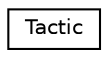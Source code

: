 digraph "Graphical Class Hierarchy"
{
  edge [fontname="Helvetica",fontsize="10",labelfontname="Helvetica",labelfontsize="10"];
  node [fontname="Helvetica",fontsize="10",shape=record];
  rankdir="LR";
  Node0 [label="Tactic",height=0.2,width=0.4,color="black", fillcolor="white", style="filled",URL="$classz3py_1_1_tactic.html"];
}
